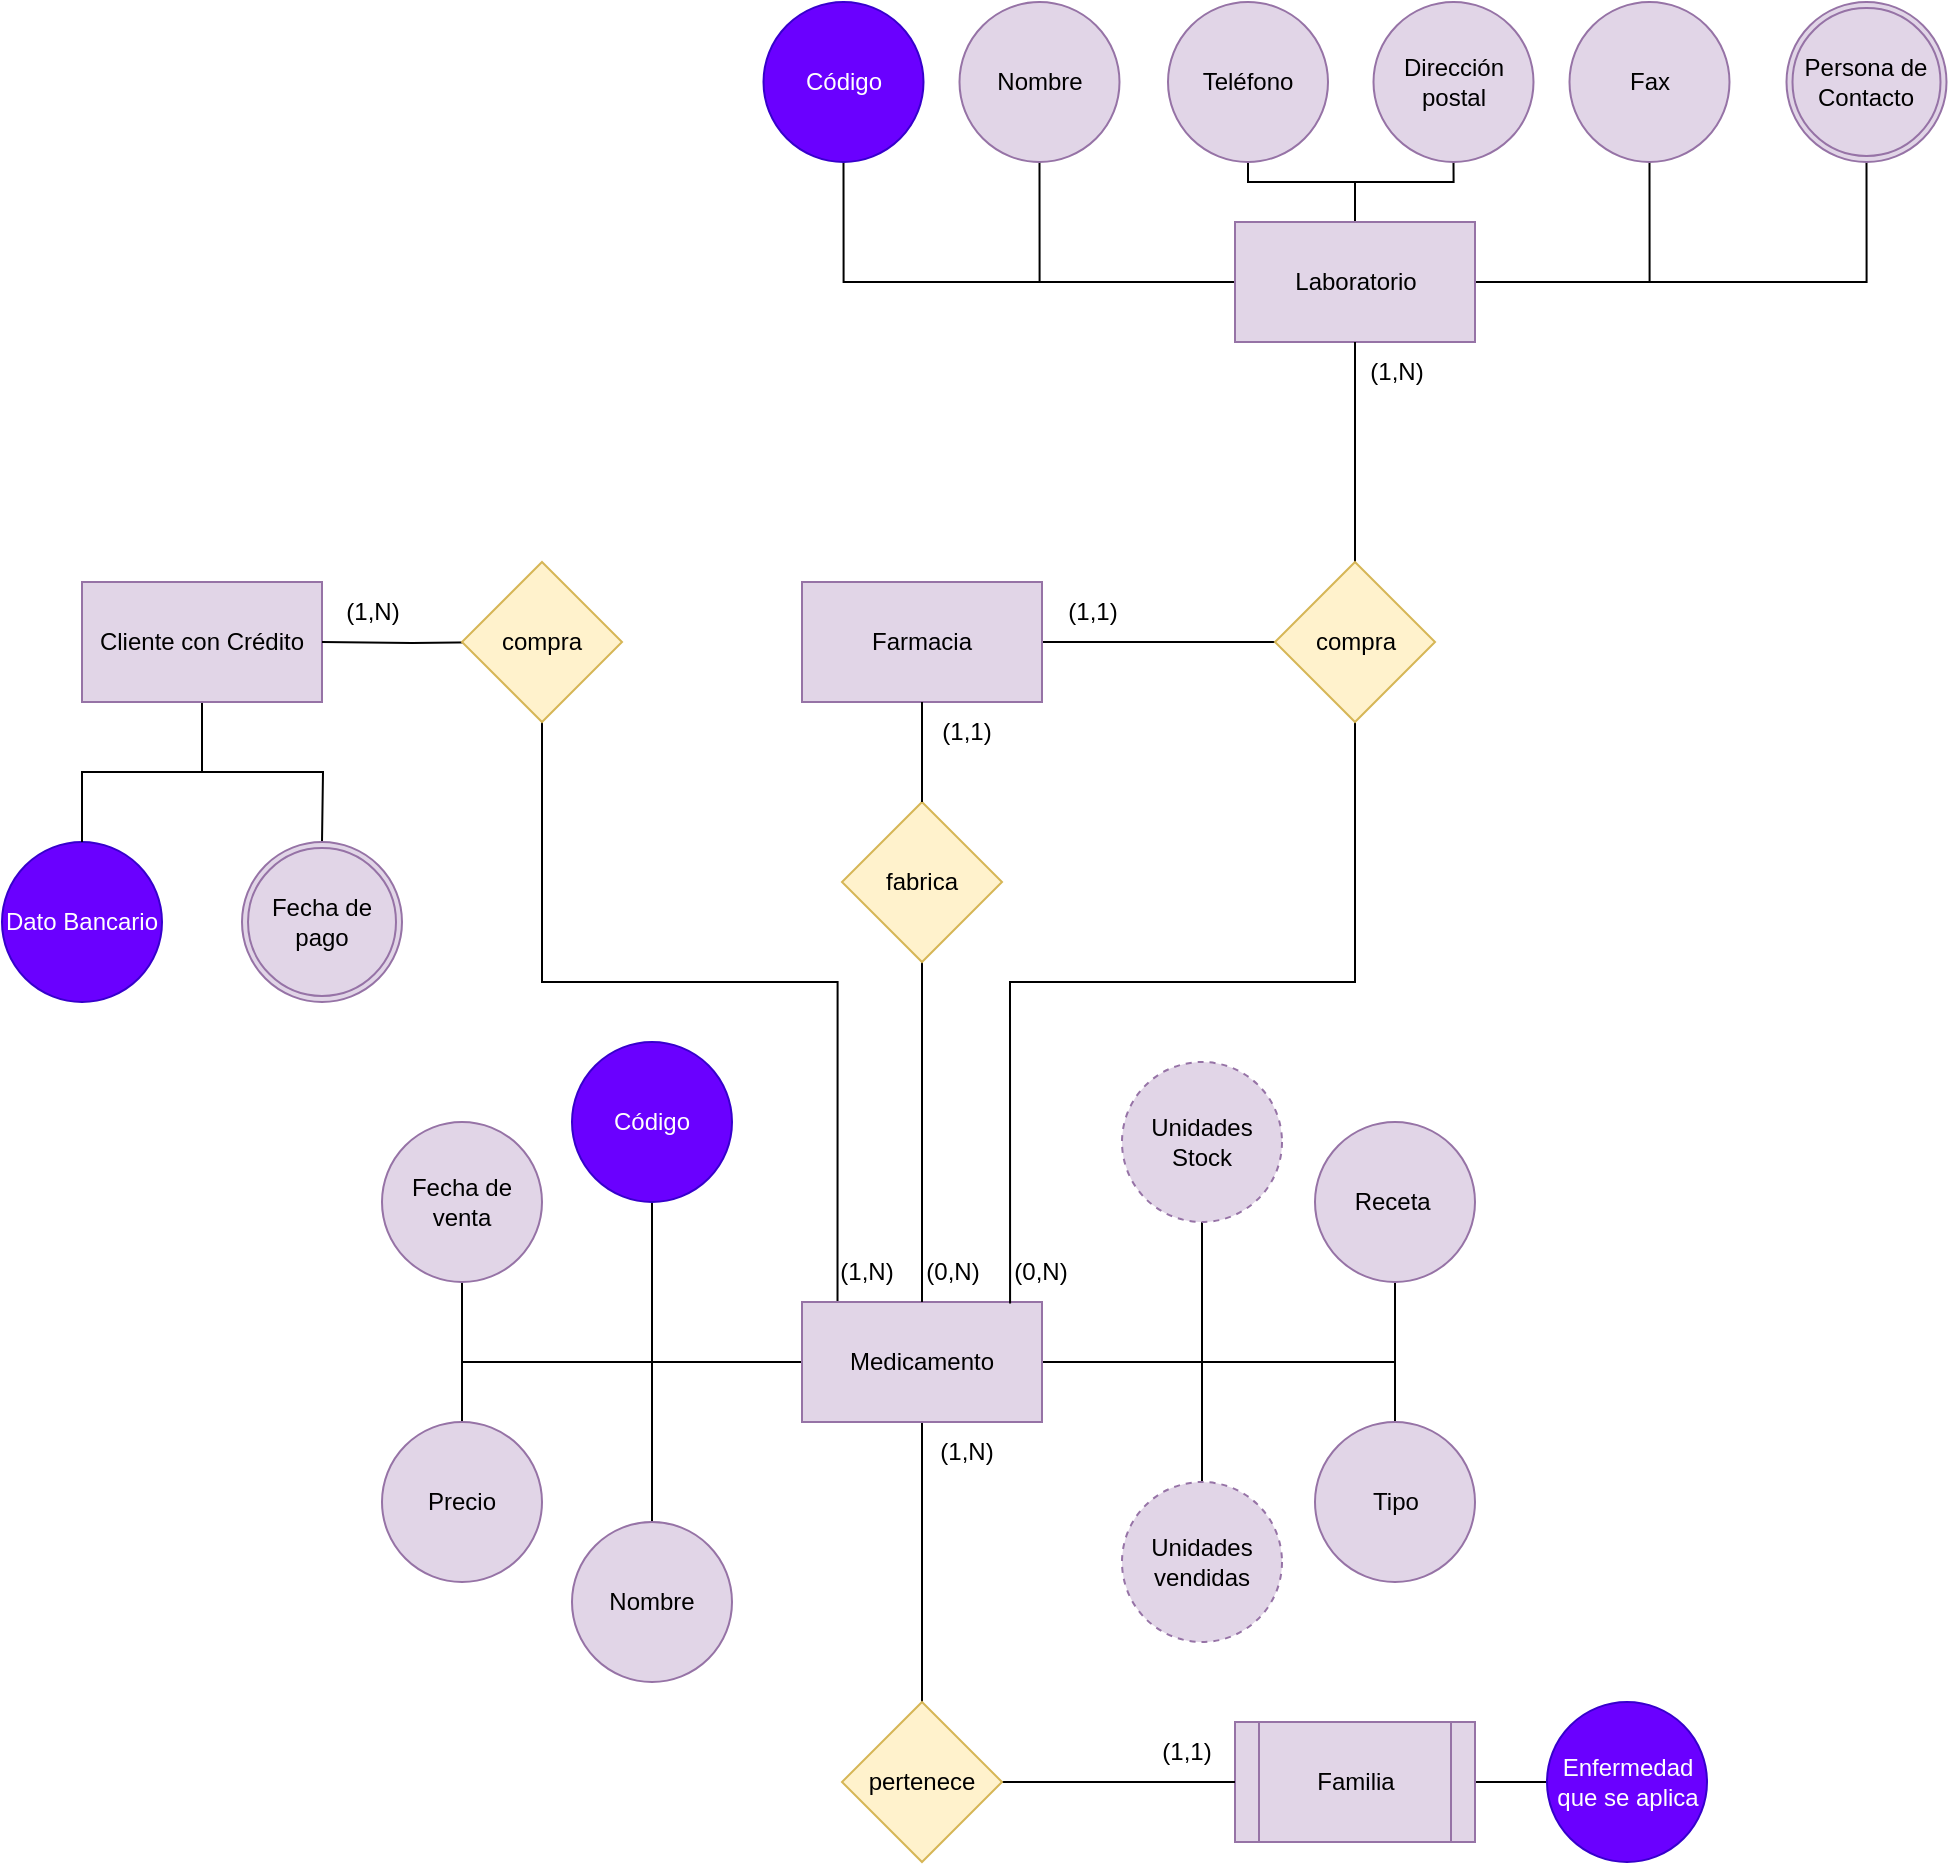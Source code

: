 <mxfile version="24.7.16">
  <diagram name="Página-1" id="VJ671KgUXSQNHjuQpwX_">
    <mxGraphModel grid="1" page="1" gridSize="10" guides="1" tooltips="1" connect="1" arrows="1" fold="1" pageScale="1" pageWidth="827" pageHeight="1169" background="none" math="0" shadow="0">
      <root>
        <mxCell id="0" />
        <mxCell id="1" parent="0" />
        <mxCell id="CNDKxhqgE68sbRdpaEe1-10" style="edgeStyle=orthogonalEdgeStyle;rounded=0;orthogonalLoop=1;jettySize=auto;html=1;endArrow=none;endFill=0;" edge="1" parent="1" source="t4OK2ogH8P34wzbxTk4r-3" target="t4OK2ogH8P34wzbxTk4r-4">
          <mxGeometry relative="1" as="geometry" />
        </mxCell>
        <mxCell id="CNDKxhqgE68sbRdpaEe1-11" style="edgeStyle=orthogonalEdgeStyle;rounded=0;orthogonalLoop=1;jettySize=auto;html=1;endArrow=none;endFill=0;" edge="1" parent="1" source="t4OK2ogH8P34wzbxTk4r-3" target="t4OK2ogH8P34wzbxTk4r-5">
          <mxGeometry relative="1" as="geometry" />
        </mxCell>
        <mxCell id="CNDKxhqgE68sbRdpaEe1-12" style="edgeStyle=orthogonalEdgeStyle;rounded=0;orthogonalLoop=1;jettySize=auto;html=1;endArrow=none;endFill=0;entryX=0.5;entryY=0;entryDx=0;entryDy=0;" edge="1" parent="1" source="t4OK2ogH8P34wzbxTk4r-3" target="t4OK2ogH8P34wzbxTk4r-6">
          <mxGeometry relative="1" as="geometry" />
        </mxCell>
        <mxCell id="CNDKxhqgE68sbRdpaEe1-20" style="edgeStyle=orthogonalEdgeStyle;rounded=0;orthogonalLoop=1;jettySize=auto;html=1;endArrow=none;endFill=0;" edge="1" parent="1" source="t4OK2ogH8P34wzbxTk4r-3" target="t4OK2ogH8P34wzbxTk4r-8">
          <mxGeometry relative="1" as="geometry" />
        </mxCell>
        <mxCell id="CNDKxhqgE68sbRdpaEe1-21" style="edgeStyle=orthogonalEdgeStyle;rounded=0;orthogonalLoop=1;jettySize=auto;html=1;endArrow=none;endFill=0;" edge="1" parent="1" source="t4OK2ogH8P34wzbxTk4r-3" target="t4OK2ogH8P34wzbxTk4r-7">
          <mxGeometry relative="1" as="geometry" />
        </mxCell>
        <mxCell id="wmVdZgGBvwjIQZHBdNKB-25" style="edgeStyle=orthogonalEdgeStyle;rounded=0;orthogonalLoop=1;jettySize=auto;html=1;entryX=0.5;entryY=1;entryDx=0;entryDy=0;endArrow=none;endFill=0;" edge="1" parent="1" source="t4OK2ogH8P34wzbxTk4r-3" target="CNDKxhqgE68sbRdpaEe1-39">
          <mxGeometry relative="1" as="geometry" />
        </mxCell>
        <mxCell id="wmVdZgGBvwjIQZHBdNKB-34" style="edgeStyle=orthogonalEdgeStyle;rounded=0;orthogonalLoop=1;jettySize=auto;html=1;entryX=0.5;entryY=1;entryDx=0;entryDy=0;endArrow=none;endFill=0;" edge="1" parent="1" source="t4OK2ogH8P34wzbxTk4r-3" target="wmVdZgGBvwjIQZHBdNKB-2">
          <mxGeometry relative="1" as="geometry" />
        </mxCell>
        <mxCell id="wmVdZgGBvwjIQZHBdNKB-35" style="edgeStyle=orthogonalEdgeStyle;rounded=0;orthogonalLoop=1;jettySize=auto;html=1;entryX=0.5;entryY=0;entryDx=0;entryDy=0;endArrow=none;endFill=0;" edge="1" parent="1" source="t4OK2ogH8P34wzbxTk4r-3" target="t4OK2ogH8P34wzbxTk4r-9">
          <mxGeometry relative="1" as="geometry" />
        </mxCell>
        <mxCell id="CNDKxhqgE68sbRdpaEe1-65" style="edgeStyle=orthogonalEdgeStyle;rounded=0;orthogonalLoop=1;jettySize=auto;html=1;fontFamily=Helvetica;fontSize=12;fontColor=default;endArrow=none;endFill=0;" edge="1" parent="1" source="t4OK2ogH8P34wzbxTk4r-3" target="wmVdZgGBvwjIQZHBdNKB-17">
          <mxGeometry relative="1" as="geometry" />
        </mxCell>
        <mxCell id="t4OK2ogH8P34wzbxTk4r-3" value="Medicamento" style="rounded=0;whiteSpace=wrap;html=1;fillColor=#e1d5e7;strokeColor=#9673a6;" vertex="1" parent="1">
          <mxGeometry x="450" y="630" width="120" height="60" as="geometry" />
        </mxCell>
        <mxCell id="t4OK2ogH8P34wzbxTk4r-4" value="Código" style="ellipse;whiteSpace=wrap;html=1;aspect=fixed;fillColor=#6a00ff;fontColor=#ffffff;strokeColor=#3700CC;" vertex="1" parent="1">
          <mxGeometry x="335" y="500" width="80" height="80" as="geometry" />
        </mxCell>
        <mxCell id="t4OK2ogH8P34wzbxTk4r-5" value="Nombre" style="ellipse;whiteSpace=wrap;html=1;aspect=fixed;fillColor=#e1d5e7;strokeColor=#9673a6;" vertex="1" parent="1">
          <mxGeometry x="335" y="740" width="80" height="80" as="geometry" />
        </mxCell>
        <mxCell id="t4OK2ogH8P34wzbxTk4r-6" value="Tipo" style="ellipse;whiteSpace=wrap;html=1;aspect=fixed;fillColor=#e1d5e7;strokeColor=#9673a6;" vertex="1" parent="1">
          <mxGeometry x="706.5" y="690" width="80" height="80" as="geometry" />
        </mxCell>
        <mxCell id="t4OK2ogH8P34wzbxTk4r-7" value="Unidades Stock" style="ellipse;whiteSpace=wrap;html=1;aspect=fixed;fillColor=#e1d5e7;strokeColor=#9673a6;dashed=1;" vertex="1" parent="1">
          <mxGeometry x="610" y="510" width="80" height="80" as="geometry" />
        </mxCell>
        <mxCell id="t4OK2ogH8P34wzbxTk4r-8" value="Unidades vendidas" style="ellipse;whiteSpace=wrap;html=1;aspect=fixed;fillColor=#e1d5e7;strokeColor=#9673a6;dashed=1;" vertex="1" parent="1">
          <mxGeometry x="610" y="720" width="80" height="80" as="geometry" />
        </mxCell>
        <mxCell id="t4OK2ogH8P34wzbxTk4r-9" value="Precio" style="ellipse;whiteSpace=wrap;html=1;aspect=fixed;fillColor=#e1d5e7;strokeColor=#9673a6;" vertex="1" parent="1">
          <mxGeometry x="240" y="690" width="80" height="80" as="geometry" />
        </mxCell>
        <mxCell id="CNDKxhqgE68sbRdpaEe1-15" style="edgeStyle=orthogonalEdgeStyle;rounded=0;orthogonalLoop=1;jettySize=auto;html=1;endArrow=none;endFill=0;" edge="1" parent="1" source="t4OK2ogH8P34wzbxTk4r-19" target="CNDKxhqgE68sbRdpaEe1-1">
          <mxGeometry relative="1" as="geometry" />
        </mxCell>
        <mxCell id="CNDKxhqgE68sbRdpaEe1-16" style="edgeStyle=orthogonalEdgeStyle;rounded=0;orthogonalLoop=1;jettySize=auto;html=1;endArrow=none;endFill=0;" edge="1" parent="1" source="t4OK2ogH8P34wzbxTk4r-19" target="CNDKxhqgE68sbRdpaEe1-3">
          <mxGeometry relative="1" as="geometry" />
        </mxCell>
        <mxCell id="CNDKxhqgE68sbRdpaEe1-19" style="edgeStyle=orthogonalEdgeStyle;rounded=0;orthogonalLoop=1;jettySize=auto;html=1;endArrow=none;endFill=0;" edge="1" parent="1" source="t4OK2ogH8P34wzbxTk4r-19" target="CNDKxhqgE68sbRdpaEe1-7">
          <mxGeometry relative="1" as="geometry" />
        </mxCell>
        <mxCell id="CNDKxhqgE68sbRdpaEe1-51" style="edgeStyle=orthogonalEdgeStyle;rounded=0;orthogonalLoop=1;jettySize=auto;html=1;endArrow=none;endFill=0;" edge="1" parent="1" source="t4OK2ogH8P34wzbxTk4r-19" target="CNDKxhqgE68sbRdpaEe1-5">
          <mxGeometry relative="1" as="geometry" />
        </mxCell>
        <mxCell id="CNDKxhqgE68sbRdpaEe1-52" style="edgeStyle=orthogonalEdgeStyle;rounded=0;orthogonalLoop=1;jettySize=auto;html=1;endArrow=none;endFill=0;" edge="1" parent="1" source="t4OK2ogH8P34wzbxTk4r-19" target="CNDKxhqgE68sbRdpaEe1-6">
          <mxGeometry relative="1" as="geometry" />
        </mxCell>
        <mxCell id="wmVdZgGBvwjIQZHBdNKB-37" style="edgeStyle=orthogonalEdgeStyle;rounded=0;orthogonalLoop=1;jettySize=auto;html=1;entryX=0.5;entryY=1;entryDx=0;entryDy=0;endArrow=none;endFill=0;" edge="1" parent="1" source="t4OK2ogH8P34wzbxTk4r-19" target="wmVdZgGBvwjIQZHBdNKB-36">
          <mxGeometry relative="1" as="geometry" />
        </mxCell>
        <mxCell id="t4OK2ogH8P34wzbxTk4r-19" value="Laboratorio" style="rounded=0;whiteSpace=wrap;html=1;fillColor=#e1d5e7;strokeColor=#9673a6;" vertex="1" parent="1">
          <mxGeometry x="666.5" y="90" width="120" height="60" as="geometry" />
        </mxCell>
        <mxCell id="CNDKxhqgE68sbRdpaEe1-1" value="Código" style="ellipse;whiteSpace=wrap;html=1;aspect=fixed;fillColor=#6a00ff;fontColor=#ffffff;strokeColor=#3700CC;" vertex="1" parent="1">
          <mxGeometry x="430.75" y="-20" width="80" height="80" as="geometry" />
        </mxCell>
        <mxCell id="CNDKxhqgE68sbRdpaEe1-3" value="Nombre" style="ellipse;whiteSpace=wrap;html=1;aspect=fixed;fillColor=#e1d5e7;strokeColor=#9673a6;" vertex="1" parent="1">
          <mxGeometry x="528.75" y="-20" width="80" height="80" as="geometry" />
        </mxCell>
        <mxCell id="CNDKxhqgE68sbRdpaEe1-5" value="Teléfono" style="ellipse;whiteSpace=wrap;html=1;fillColor=#e1d5e7;strokeColor=#9673a6;" vertex="1" parent="1">
          <mxGeometry x="633" y="-20" width="80" height="80" as="geometry" />
        </mxCell>
        <mxCell id="CNDKxhqgE68sbRdpaEe1-6" value="Dirección postal" style="ellipse;whiteSpace=wrap;html=1;fillColor=#e1d5e7;strokeColor=#9673a6;" vertex="1" parent="1">
          <mxGeometry x="735.75" y="-20" width="80" height="80" as="geometry" />
        </mxCell>
        <mxCell id="CNDKxhqgE68sbRdpaEe1-7" value="Fax" style="ellipse;whiteSpace=wrap;html=1;fillColor=#e1d5e7;strokeColor=#9673a6;" vertex="1" parent="1">
          <mxGeometry x="833.75" y="-20" width="80" height="80" as="geometry" />
        </mxCell>
        <mxCell id="CNDKxhqgE68sbRdpaEe1-46" style="edgeStyle=orthogonalEdgeStyle;rounded=0;orthogonalLoop=1;jettySize=auto;html=1;endArrow=none;endFill=0;" edge="1" parent="1" source="CNDKxhqgE68sbRdpaEe1-8" target="CNDKxhqgE68sbRdpaEe1-9">
          <mxGeometry relative="1" as="geometry" />
        </mxCell>
        <mxCell id="CNDKxhqgE68sbRdpaEe1-8" value="Familia" style="shape=process;whiteSpace=wrap;html=1;backgroundOutline=1;fillColor=#e1d5e7;strokeColor=#9673a6;" vertex="1" parent="1">
          <mxGeometry x="666.5" y="840" width="120" height="60" as="geometry" />
        </mxCell>
        <mxCell id="CNDKxhqgE68sbRdpaEe1-9" value="Enfermedad que se aplica" style="ellipse;whiteSpace=wrap;html=1;aspect=fixed;fillColor=#6a00ff;fontColor=#ffffff;strokeColor=#3700CC;" vertex="1" parent="1">
          <mxGeometry x="822.5" y="830" width="80" height="80" as="geometry" />
        </mxCell>
        <mxCell id="CNDKxhqgE68sbRdpaEe1-39" value="Receta&amp;nbsp;" style="ellipse;whiteSpace=wrap;html=1;fillColor=#e1d5e7;strokeColor=#9673a6;rounded=0;" vertex="1" parent="1">
          <mxGeometry x="706.5" y="540" width="80" height="80" as="geometry" />
        </mxCell>
        <mxCell id="CNDKxhqgE68sbRdpaEe1-73" style="edgeStyle=orthogonalEdgeStyle;rounded=0;orthogonalLoop=1;jettySize=auto;html=1;fontFamily=Helvetica;fontSize=12;fontColor=default;endArrow=none;endFill=0;" edge="1" parent="1" source="CNDKxhqgE68sbRdpaEe1-23" target="CNDKxhqgE68sbRdpaEe1-49">
          <mxGeometry relative="1" as="geometry" />
        </mxCell>
        <mxCell id="CNDKxhqgE68sbRdpaEe1-23" value="Farmacia" style="whiteSpace=wrap;html=1;fillColor=#e1d5e7;strokeColor=#9673a6;" vertex="1" parent="1">
          <mxGeometry x="450" y="270" width="120" height="60" as="geometry" />
        </mxCell>
        <mxCell id="wmVdZgGBvwjIQZHBdNKB-1" value="Dato Bancario" style="ellipse;whiteSpace=wrap;html=1;aspect=fixed;fillColor=#6a00ff;strokeColor=#3700CC;fontColor=#ffffff;" vertex="1" parent="1">
          <mxGeometry x="50" y="400" width="80" height="80" as="geometry" />
        </mxCell>
        <mxCell id="wmVdZgGBvwjIQZHBdNKB-2" value="Fecha de venta" style="ellipse;whiteSpace=wrap;html=1;aspect=fixed;fillColor=#e1d5e7;strokeColor=#9673a6;" vertex="1" parent="1">
          <mxGeometry x="240" y="540" width="80" height="80" as="geometry" />
        </mxCell>
        <mxCell id="wmVdZgGBvwjIQZHBdNKB-46" style="edgeStyle=orthogonalEdgeStyle;rounded=0;orthogonalLoop=1;jettySize=auto;html=1;entryX=0.5;entryY=1;entryDx=0;entryDy=0;endArrow=none;endFill=0;" edge="1" parent="1" source="CNDKxhqgE68sbRdpaEe1-49" target="t4OK2ogH8P34wzbxTk4r-19">
          <mxGeometry relative="1" as="geometry" />
        </mxCell>
        <mxCell id="wmVdZgGBvwjIQZHBdNKB-47" style="edgeStyle=orthogonalEdgeStyle;rounded=0;orthogonalLoop=1;jettySize=auto;html=1;entryX=0.867;entryY=0.012;entryDx=0;entryDy=0;endArrow=none;endFill=0;entryPerimeter=0;exitX=0.5;exitY=1;exitDx=0;exitDy=0;" edge="1" parent="1" source="CNDKxhqgE68sbRdpaEe1-49" target="t4OK2ogH8P34wzbxTk4r-3">
          <mxGeometry relative="1" as="geometry">
            <Array as="points">
              <mxPoint x="727" y="470" />
              <mxPoint x="554" y="470" />
            </Array>
          </mxGeometry>
        </mxCell>
        <mxCell id="CNDKxhqgE68sbRdpaEe1-49" value="compra" style="rhombus;whiteSpace=wrap;html=1;fillColor=#fff2cc;strokeColor=#d6b656;" vertex="1" parent="1">
          <mxGeometry x="686.5" y="260" width="80" height="80" as="geometry" />
        </mxCell>
        <mxCell id="CNDKxhqgE68sbRdpaEe1-63" style="edgeStyle=orthogonalEdgeStyle;rounded=0;orthogonalLoop=1;jettySize=auto;html=1;entryX=0;entryY=0.5;entryDx=0;entryDy=0;fontFamily=Helvetica;fontSize=12;fontColor=default;endArrow=none;endFill=0;" edge="1" parent="1" source="wmVdZgGBvwjIQZHBdNKB-17" target="CNDKxhqgE68sbRdpaEe1-8">
          <mxGeometry relative="1" as="geometry" />
        </mxCell>
        <mxCell id="wmVdZgGBvwjIQZHBdNKB-17" value="pertenece" style="rhombus;whiteSpace=wrap;html=1;fillColor=#fff2cc;strokeColor=#d6b656;" vertex="1" parent="1">
          <mxGeometry x="470" y="830" width="80" height="80" as="geometry" />
        </mxCell>
        <mxCell id="wmVdZgGBvwjIQZHBdNKB-42" style="edgeStyle=orthogonalEdgeStyle;rounded=0;orthogonalLoop=1;jettySize=auto;html=1;exitX=0.5;exitY=1;exitDx=0;exitDy=0;endArrow=none;endFill=0;" edge="1" parent="1" source="CNDKxhqgE68sbRdpaEe1-57" target="t4OK2ogH8P34wzbxTk4r-3">
          <mxGeometry relative="1" as="geometry" />
        </mxCell>
        <mxCell id="CNDKxhqgE68sbRdpaEe1-57" value="fabrica" style="rhombus;whiteSpace=wrap;html=1;fillColor=#fff2cc;strokeColor=#d6b656;" vertex="1" parent="1">
          <mxGeometry x="470" y="380" width="80" height="80" as="geometry" />
        </mxCell>
        <mxCell id="wmVdZgGBvwjIQZHBdNKB-32" style="edgeStyle=orthogonalEdgeStyle;rounded=0;orthogonalLoop=1;jettySize=auto;html=1;endArrow=none;endFill=0;" edge="1" parent="1" source="wmVdZgGBvwjIQZHBdNKB-31" target="wmVdZgGBvwjIQZHBdNKB-1">
          <mxGeometry relative="1" as="geometry" />
        </mxCell>
        <mxCell id="wmVdZgGBvwjIQZHBdNKB-22" style="edgeStyle=orthogonalEdgeStyle;rounded=0;orthogonalLoop=1;jettySize=auto;html=1;entryX=0.5;entryY=0;entryDx=0;entryDy=0;endArrow=none;endFill=0;" edge="1" parent="1" source="CNDKxhqgE68sbRdpaEe1-23" target="CNDKxhqgE68sbRdpaEe1-57">
          <mxGeometry relative="1" as="geometry" />
        </mxCell>
        <mxCell id="wmVdZgGBvwjIQZHBdNKB-33" style="edgeStyle=orthogonalEdgeStyle;rounded=0;orthogonalLoop=1;jettySize=auto;html=1;endArrow=none;endFill=0;" edge="1" parent="1" source="wmVdZgGBvwjIQZHBdNKB-31">
          <mxGeometry relative="1" as="geometry">
            <mxPoint x="210" y="400" as="targetPoint" />
          </mxGeometry>
        </mxCell>
        <mxCell id="wmVdZgGBvwjIQZHBdNKB-31" value="Cliente con Crédito" style="rounded=0;whiteSpace=wrap;html=1;fillColor=#e1d5e7;strokeColor=#9673a6;" vertex="1" parent="1">
          <mxGeometry x="90" y="270" width="120" height="60" as="geometry" />
        </mxCell>
        <mxCell id="CNDKxhqgE68sbRdpaEe1-61" style="edgeStyle=orthogonalEdgeStyle;rounded=0;orthogonalLoop=1;jettySize=auto;html=1;fontFamily=Helvetica;fontSize=12;fontColor=default;endArrow=none;endFill=0;" edge="1" parent="1" target="wmVdZgGBvwjIQZHBdNKB-31">
          <mxGeometry relative="1" as="geometry">
            <mxPoint x="300.0" y="300" as="sourcePoint" />
          </mxGeometry>
        </mxCell>
        <mxCell id="wmVdZgGBvwjIQZHBdNKB-48" style="edgeStyle=orthogonalEdgeStyle;rounded=0;orthogonalLoop=1;jettySize=auto;html=1;entryX=0.148;entryY=-0.008;entryDx=0;entryDy=0;exitX=0.5;exitY=1;exitDx=0;exitDy=0;endArrow=none;endFill=0;entryPerimeter=0;" edge="1" parent="1" source="CNDKxhqgE68sbRdpaEe1-59" target="t4OK2ogH8P34wzbxTk4r-3">
          <mxGeometry relative="1" as="geometry">
            <Array as="points">
              <mxPoint x="320" y="470" />
              <mxPoint x="468" y="470" />
            </Array>
          </mxGeometry>
        </mxCell>
        <mxCell id="CNDKxhqgE68sbRdpaEe1-59" value="compra" style="rhombus;whiteSpace=wrap;html=1;strokeColor=#d6b656;align=center;verticalAlign=middle;fontFamily=Helvetica;fontSize=12;fillColor=#fff2cc;" vertex="1" parent="1">
          <mxGeometry x="280" y="260" width="80" height="80" as="geometry" />
        </mxCell>
        <mxCell id="wmVdZgGBvwjIQZHBdNKB-36" value="Persona de Contacto" style="ellipse;shape=doubleEllipse;margin=3;whiteSpace=wrap;html=1;align=center;fillColor=#e1d5e7;strokeColor=#9673a6;strokeWidth=1;perimeterSpacing=0;" vertex="1" parent="1">
          <mxGeometry x="942.25" y="-20" width="80" height="80" as="geometry" />
        </mxCell>
        <mxCell id="P0v9ZzTGCIFiARDCAQr--1" value="(1,1)" style="text;html=1;align=center;verticalAlign=middle;resizable=0;points=[];autosize=1;strokeColor=none;fillColor=none;" vertex="1" parent="1">
          <mxGeometry x="616.5" y="840" width="50" height="30" as="geometry" />
        </mxCell>
        <mxCell id="P0v9ZzTGCIFiARDCAQr--2" value="(1,N)" style="text;html=1;align=center;verticalAlign=middle;resizable=0;points=[];autosize=1;strokeColor=none;fillColor=none;" vertex="1" parent="1">
          <mxGeometry x="506.5" y="690" width="50" height="30" as="geometry" />
        </mxCell>
        <mxCell id="P0v9ZzTGCIFiARDCAQr--7" value="(0,N)" style="text;html=1;align=center;verticalAlign=middle;resizable=0;points=[];autosize=1;strokeColor=none;fillColor=none;" vertex="1" parent="1">
          <mxGeometry x="543.75" y="600" width="50" height="30" as="geometry" />
        </mxCell>
        <mxCell id="h4rrPBQ8XscFqctFBlXA-6" value="(1,1)" style="text;html=1;align=center;verticalAlign=middle;resizable=0;points=[];autosize=1;strokeColor=none;fillColor=none;" vertex="1" parent="1">
          <mxGeometry x="570" y="270" width="50" height="30" as="geometry" />
        </mxCell>
        <mxCell id="h4rrPBQ8XscFqctFBlXA-8" value="(1,N)" style="text;html=1;align=center;verticalAlign=middle;resizable=0;points=[];autosize=1;strokeColor=none;fillColor=none;" vertex="1" parent="1">
          <mxGeometry x="721.5" y="150" width="50" height="30" as="geometry" />
        </mxCell>
        <mxCell id="h4rrPBQ8XscFqctFBlXA-10" value="(1,1)" style="text;html=1;align=center;verticalAlign=middle;resizable=0;points=[];autosize=1;strokeColor=none;fillColor=none;" vertex="1" parent="1">
          <mxGeometry x="506.5" y="330" width="50" height="30" as="geometry" />
        </mxCell>
        <mxCell id="h4rrPBQ8XscFqctFBlXA-11" value="(0,N)" style="text;html=1;align=center;verticalAlign=middle;resizable=0;points=[];autosize=1;strokeColor=none;fillColor=none;" vertex="1" parent="1">
          <mxGeometry x="500" y="600" width="50" height="30" as="geometry" />
        </mxCell>
        <mxCell id="h4rrPBQ8XscFqctFBlXA-12" value="(1,N)" style="text;html=1;align=center;verticalAlign=middle;resizable=0;points=[];autosize=1;strokeColor=none;fillColor=none;" vertex="1" parent="1">
          <mxGeometry x="456.5" y="600" width="50" height="30" as="geometry" />
        </mxCell>
        <mxCell id="h4rrPBQ8XscFqctFBlXA-13" value="(1,N)" style="text;html=1;align=center;verticalAlign=middle;resizable=0;points=[];autosize=1;strokeColor=none;fillColor=none;" vertex="1" parent="1">
          <mxGeometry x="210" y="270" width="50" height="30" as="geometry" />
        </mxCell>
        <mxCell id="P0v9ZzTGCIFiARDCAQr--19" value="Fecha de pago" style="ellipse;shape=doubleEllipse;margin=3;whiteSpace=wrap;html=1;align=center;fillColor=#e1d5e7;strokeColor=#9673a6;strokeWidth=1;perimeterSpacing=0;" vertex="1" parent="1">
          <mxGeometry x="170" y="400" width="80" height="80" as="geometry" />
        </mxCell>
      </root>
    </mxGraphModel>
  </diagram>
</mxfile>
